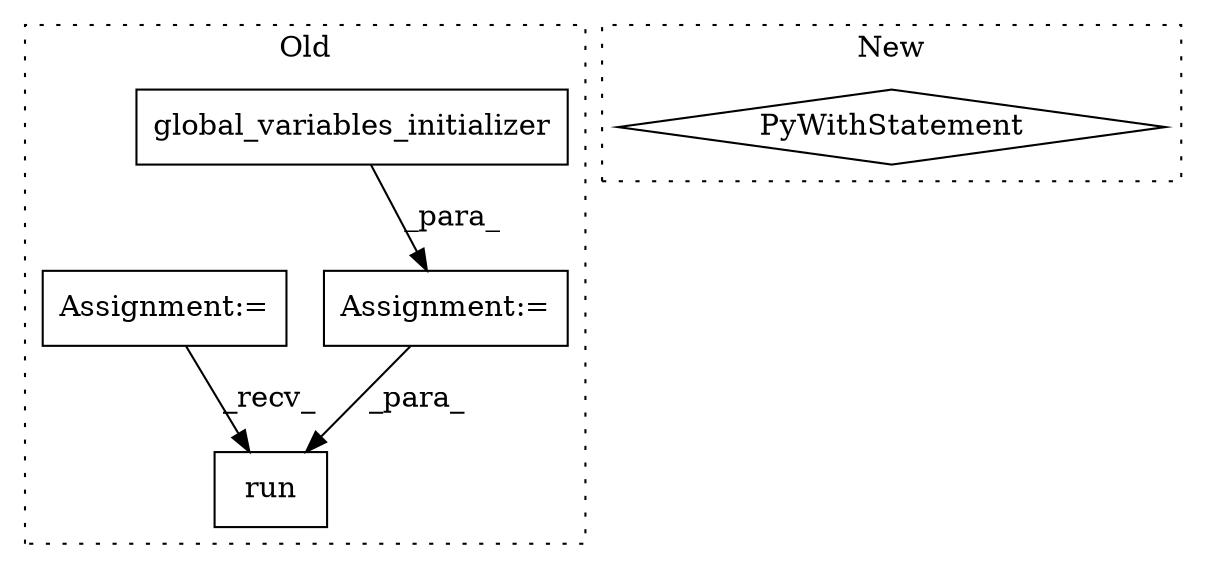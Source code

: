 digraph G {
subgraph cluster0 {
1 [label="global_variables_initializer" a="32" s="6271" l="30" shape="box"];
3 [label="run" a="32" s="6314,6322" l="4,1" shape="box"];
4 [label="Assignment:=" a="7" s="6220" l="1" shape="box"];
5 [label="Assignment:=" a="7" s="6259" l="1" shape="box"];
label = "Old";
style="dotted";
}
subgraph cluster1 {
2 [label="PyWithStatement" a="104" s="6506,6531" l="10,2" shape="diamond"];
label = "New";
style="dotted";
}
1 -> 5 [label="_para_"];
4 -> 3 [label="_recv_"];
5 -> 3 [label="_para_"];
}
